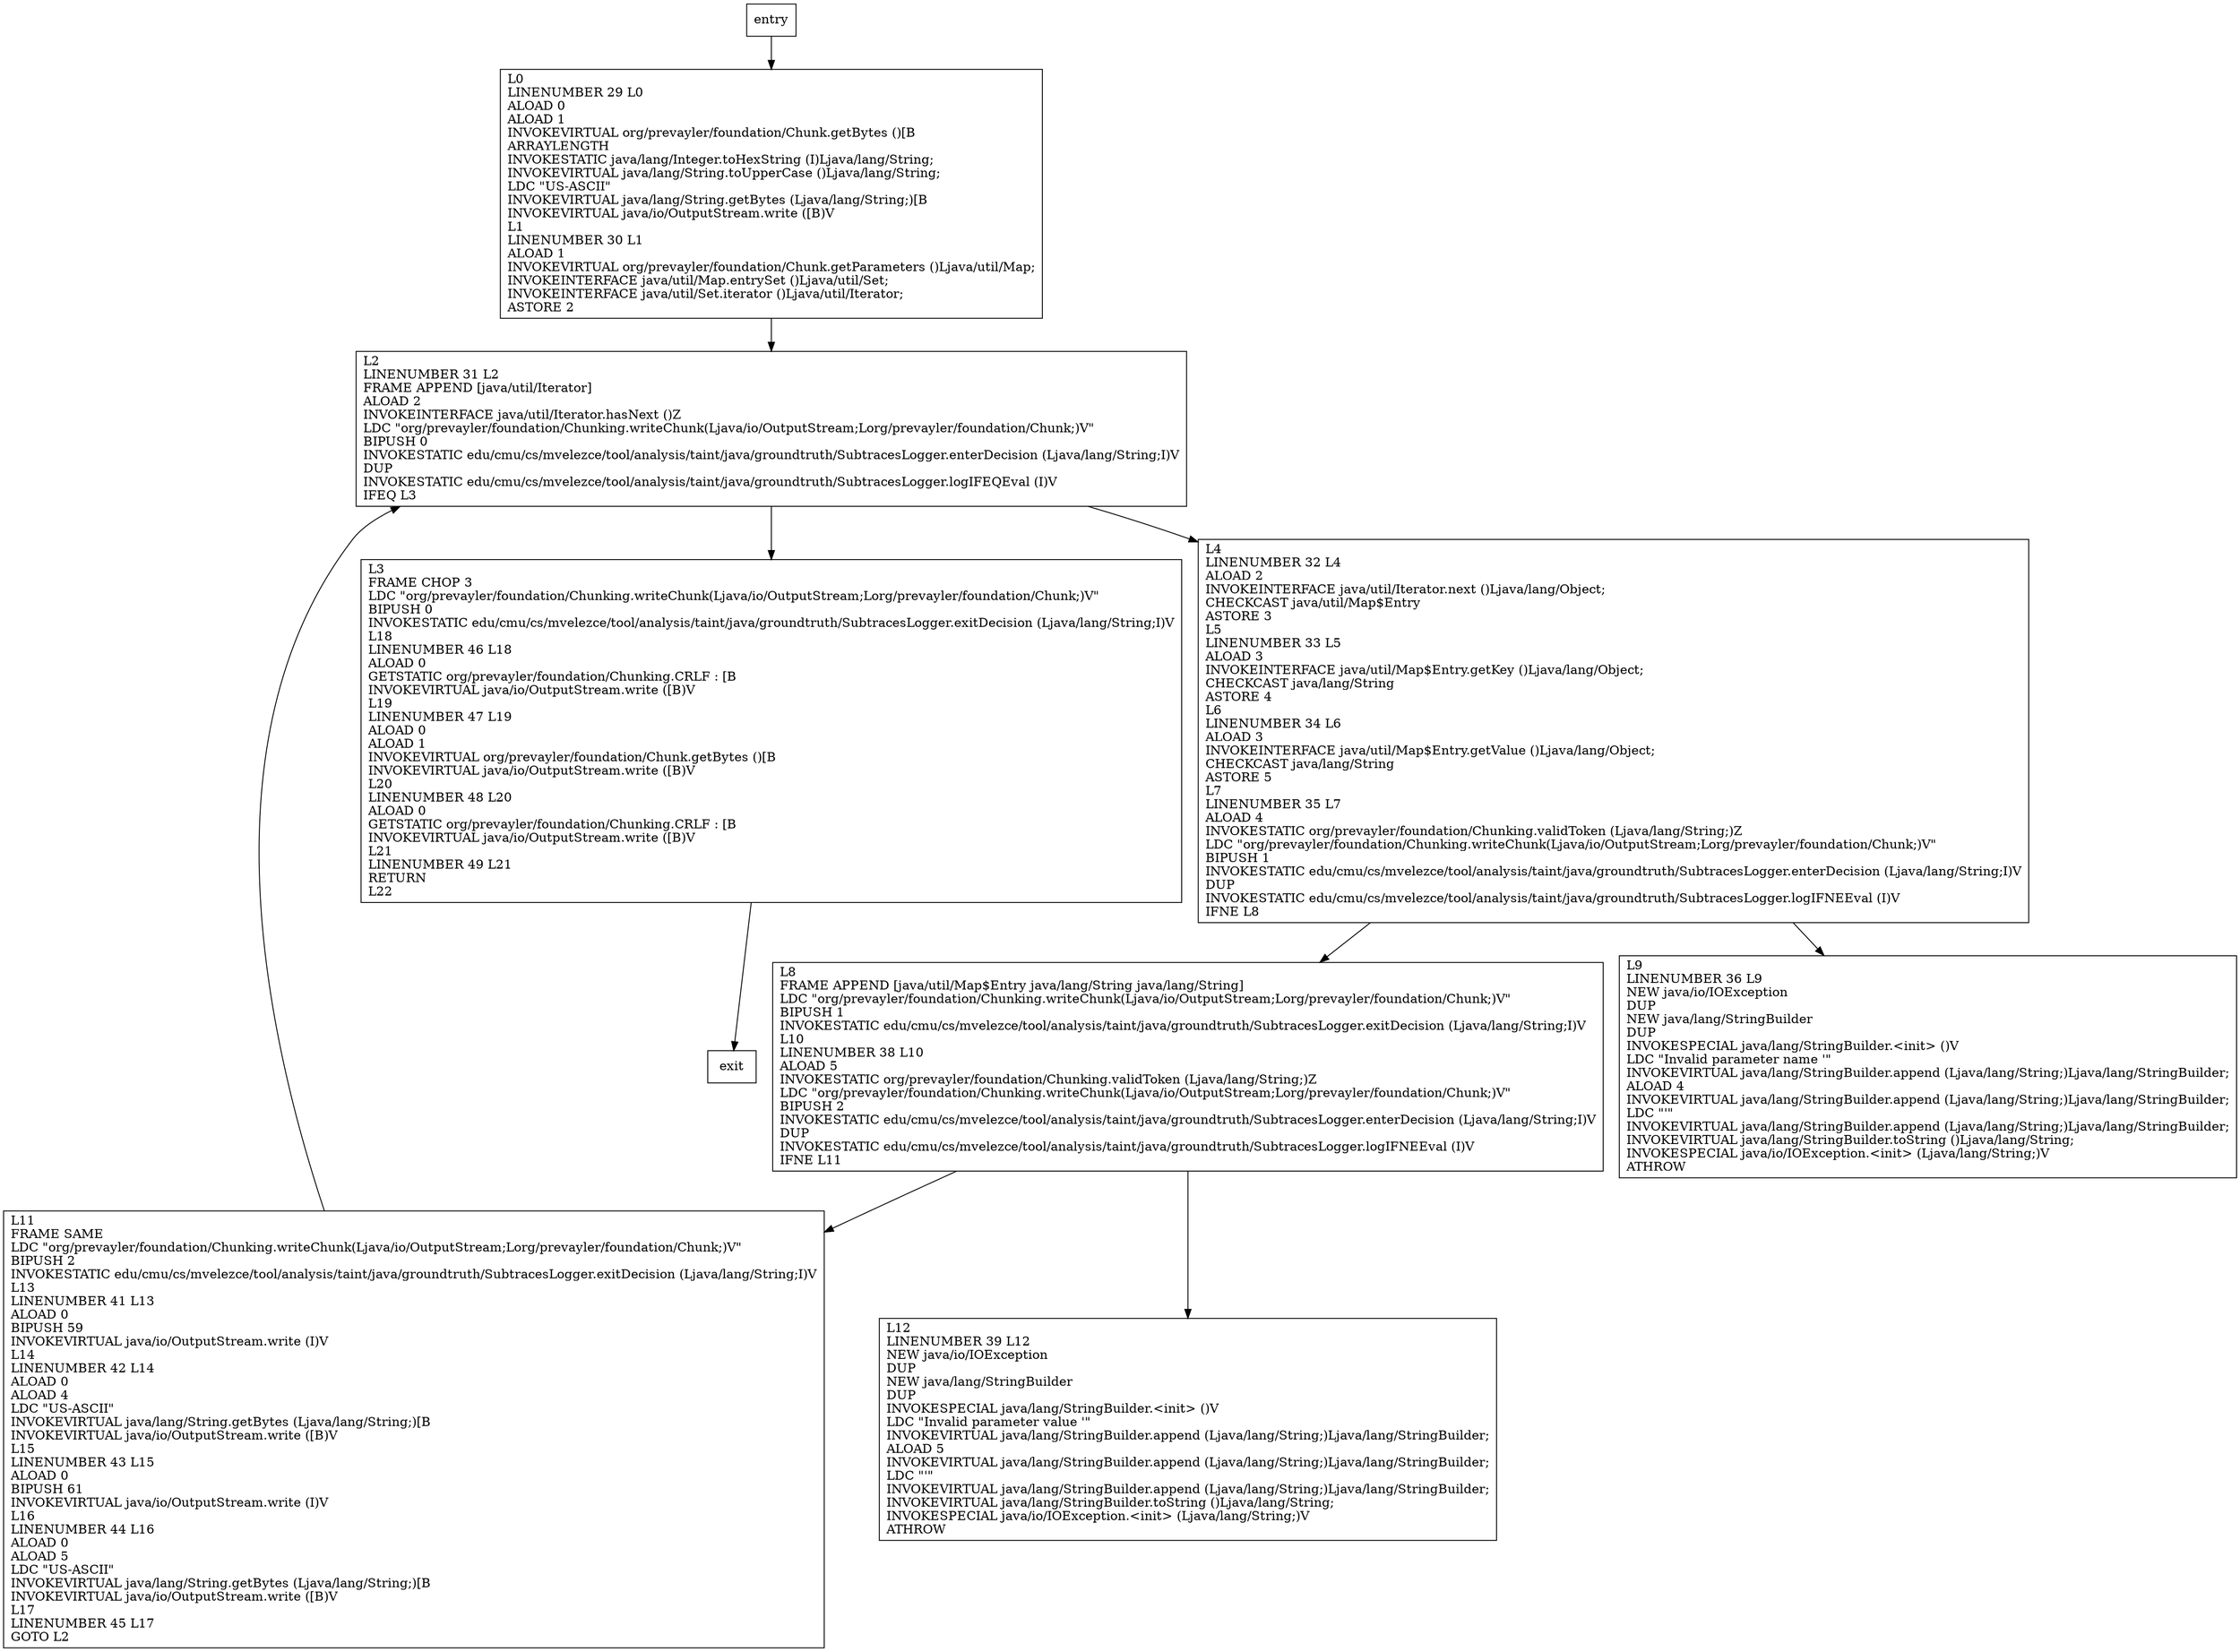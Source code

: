 digraph writeChunk {
node [shape=record];
666144990 [label="L3\lFRAME CHOP 3\lLDC \"org/prevayler/foundation/Chunking.writeChunk(Ljava/io/OutputStream;Lorg/prevayler/foundation/Chunk;)V\"\lBIPUSH 0\lINVOKESTATIC edu/cmu/cs/mvelezce/tool/analysis/taint/java/groundtruth/SubtracesLogger.exitDecision (Ljava/lang/String;I)V\lL18\lLINENUMBER 46 L18\lALOAD 0\lGETSTATIC org/prevayler/foundation/Chunking.CRLF : [B\lINVOKEVIRTUAL java/io/OutputStream.write ([B)V\lL19\lLINENUMBER 47 L19\lALOAD 0\lALOAD 1\lINVOKEVIRTUAL org/prevayler/foundation/Chunk.getBytes ()[B\lINVOKEVIRTUAL java/io/OutputStream.write ([B)V\lL20\lLINENUMBER 48 L20\lALOAD 0\lGETSTATIC org/prevayler/foundation/Chunking.CRLF : [B\lINVOKEVIRTUAL java/io/OutputStream.write ([B)V\lL21\lLINENUMBER 49 L21\lRETURN\lL22\l"];
1037521082 [label="L8\lFRAME APPEND [java/util/Map$Entry java/lang/String java/lang/String]\lLDC \"org/prevayler/foundation/Chunking.writeChunk(Ljava/io/OutputStream;Lorg/prevayler/foundation/Chunk;)V\"\lBIPUSH 1\lINVOKESTATIC edu/cmu/cs/mvelezce/tool/analysis/taint/java/groundtruth/SubtracesLogger.exitDecision (Ljava/lang/String;I)V\lL10\lLINENUMBER 38 L10\lALOAD 5\lINVOKESTATIC org/prevayler/foundation/Chunking.validToken (Ljava/lang/String;)Z\lLDC \"org/prevayler/foundation/Chunking.writeChunk(Ljava/io/OutputStream;Lorg/prevayler/foundation/Chunk;)V\"\lBIPUSH 2\lINVOKESTATIC edu/cmu/cs/mvelezce/tool/analysis/taint/java/groundtruth/SubtracesLogger.enterDecision (Ljava/lang/String;I)V\lDUP\lINVOKESTATIC edu/cmu/cs/mvelezce/tool/analysis/taint/java/groundtruth/SubtracesLogger.logIFNEEval (I)V\lIFNE L11\l"];
919541414 [label="L4\lLINENUMBER 32 L4\lALOAD 2\lINVOKEINTERFACE java/util/Iterator.next ()Ljava/lang/Object;\lCHECKCAST java/util/Map$Entry\lASTORE 3\lL5\lLINENUMBER 33 L5\lALOAD 3\lINVOKEINTERFACE java/util/Map$Entry.getKey ()Ljava/lang/Object;\lCHECKCAST java/lang/String\lASTORE 4\lL6\lLINENUMBER 34 L6\lALOAD 3\lINVOKEINTERFACE java/util/Map$Entry.getValue ()Ljava/lang/Object;\lCHECKCAST java/lang/String\lASTORE 5\lL7\lLINENUMBER 35 L7\lALOAD 4\lINVOKESTATIC org/prevayler/foundation/Chunking.validToken (Ljava/lang/String;)Z\lLDC \"org/prevayler/foundation/Chunking.writeChunk(Ljava/io/OutputStream;Lorg/prevayler/foundation/Chunk;)V\"\lBIPUSH 1\lINVOKESTATIC edu/cmu/cs/mvelezce/tool/analysis/taint/java/groundtruth/SubtracesLogger.enterDecision (Ljava/lang/String;I)V\lDUP\lINVOKESTATIC edu/cmu/cs/mvelezce/tool/analysis/taint/java/groundtruth/SubtracesLogger.logIFNEEval (I)V\lIFNE L8\l"];
871019240 [label="L11\lFRAME SAME\lLDC \"org/prevayler/foundation/Chunking.writeChunk(Ljava/io/OutputStream;Lorg/prevayler/foundation/Chunk;)V\"\lBIPUSH 2\lINVOKESTATIC edu/cmu/cs/mvelezce/tool/analysis/taint/java/groundtruth/SubtracesLogger.exitDecision (Ljava/lang/String;I)V\lL13\lLINENUMBER 41 L13\lALOAD 0\lBIPUSH 59\lINVOKEVIRTUAL java/io/OutputStream.write (I)V\lL14\lLINENUMBER 42 L14\lALOAD 0\lALOAD 4\lLDC \"US-ASCII\"\lINVOKEVIRTUAL java/lang/String.getBytes (Ljava/lang/String;)[B\lINVOKEVIRTUAL java/io/OutputStream.write ([B)V\lL15\lLINENUMBER 43 L15\lALOAD 0\lBIPUSH 61\lINVOKEVIRTUAL java/io/OutputStream.write (I)V\lL16\lLINENUMBER 44 L16\lALOAD 0\lALOAD 5\lLDC \"US-ASCII\"\lINVOKEVIRTUAL java/lang/String.getBytes (Ljava/lang/String;)[B\lINVOKEVIRTUAL java/io/OutputStream.write ([B)V\lL17\lLINENUMBER 45 L17\lGOTO L2\l"];
931041456 [label="L2\lLINENUMBER 31 L2\lFRAME APPEND [java/util/Iterator]\lALOAD 2\lINVOKEINTERFACE java/util/Iterator.hasNext ()Z\lLDC \"org/prevayler/foundation/Chunking.writeChunk(Ljava/io/OutputStream;Lorg/prevayler/foundation/Chunk;)V\"\lBIPUSH 0\lINVOKESTATIC edu/cmu/cs/mvelezce/tool/analysis/taint/java/groundtruth/SubtracesLogger.enterDecision (Ljava/lang/String;I)V\lDUP\lINVOKESTATIC edu/cmu/cs/mvelezce/tool/analysis/taint/java/groundtruth/SubtracesLogger.logIFEQEval (I)V\lIFEQ L3\l"];
1888449414 [label="L0\lLINENUMBER 29 L0\lALOAD 0\lALOAD 1\lINVOKEVIRTUAL org/prevayler/foundation/Chunk.getBytes ()[B\lARRAYLENGTH\lINVOKESTATIC java/lang/Integer.toHexString (I)Ljava/lang/String;\lINVOKEVIRTUAL java/lang/String.toUpperCase ()Ljava/lang/String;\lLDC \"US-ASCII\"\lINVOKEVIRTUAL java/lang/String.getBytes (Ljava/lang/String;)[B\lINVOKEVIRTUAL java/io/OutputStream.write ([B)V\lL1\lLINENUMBER 30 L1\lALOAD 1\lINVOKEVIRTUAL org/prevayler/foundation/Chunk.getParameters ()Ljava/util/Map;\lINVOKEINTERFACE java/util/Map.entrySet ()Ljava/util/Set;\lINVOKEINTERFACE java/util/Set.iterator ()Ljava/util/Iterator;\lASTORE 2\l"];
2103374275 [label="L12\lLINENUMBER 39 L12\lNEW java/io/IOException\lDUP\lNEW java/lang/StringBuilder\lDUP\lINVOKESPECIAL java/lang/StringBuilder.\<init\> ()V\lLDC \"Invalid parameter value '\"\lINVOKEVIRTUAL java/lang/StringBuilder.append (Ljava/lang/String;)Ljava/lang/StringBuilder;\lALOAD 5\lINVOKEVIRTUAL java/lang/StringBuilder.append (Ljava/lang/String;)Ljava/lang/StringBuilder;\lLDC \"'\"\lINVOKEVIRTUAL java/lang/StringBuilder.append (Ljava/lang/String;)Ljava/lang/StringBuilder;\lINVOKEVIRTUAL java/lang/StringBuilder.toString ()Ljava/lang/String;\lINVOKESPECIAL java/io/IOException.\<init\> (Ljava/lang/String;)V\lATHROW\l"];
2129636512 [label="L9\lLINENUMBER 36 L9\lNEW java/io/IOException\lDUP\lNEW java/lang/StringBuilder\lDUP\lINVOKESPECIAL java/lang/StringBuilder.\<init\> ()V\lLDC \"Invalid parameter name '\"\lINVOKEVIRTUAL java/lang/StringBuilder.append (Ljava/lang/String;)Ljava/lang/StringBuilder;\lALOAD 4\lINVOKEVIRTUAL java/lang/StringBuilder.append (Ljava/lang/String;)Ljava/lang/StringBuilder;\lLDC \"'\"\lINVOKEVIRTUAL java/lang/StringBuilder.append (Ljava/lang/String;)Ljava/lang/StringBuilder;\lINVOKEVIRTUAL java/lang/StringBuilder.toString ()Ljava/lang/String;\lINVOKESPECIAL java/io/IOException.\<init\> (Ljava/lang/String;)V\lATHROW\l"];
entry;
exit;
entry -> 1888449414;
666144990 -> exit;
1037521082 -> 871019240;
1037521082 -> 2103374275;
919541414 -> 1037521082;
919541414 -> 2129636512;
871019240 -> 931041456;
931041456 -> 666144990;
931041456 -> 919541414;
1888449414 -> 931041456;
}
